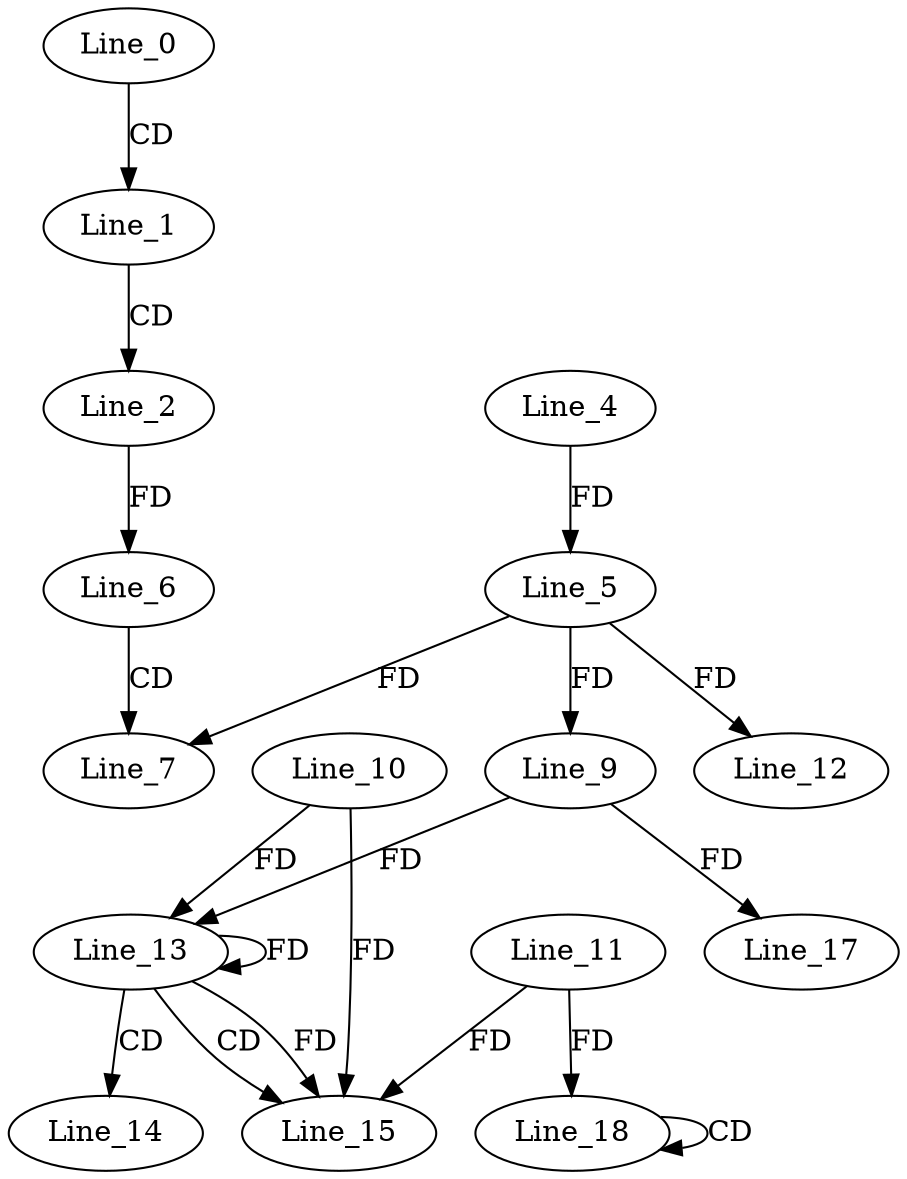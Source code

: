 digraph G {
  Line_0;
  Line_1;
  Line_2;
  Line_4;
  Line_5;
  Line_6;
  Line_7;
  Line_5;
  Line_9;
  Line_12;
  Line_13;
  Line_10;
  Line_13;
  Line_9;
  Line_13;
  Line_14;
  Line_15;
  Line_11;
  Line_17;
  Line_18;
  Line_18;
  Line_0 -> Line_1 [ label="CD" ];
  Line_1 -> Line_2 [ label="CD" ];
  Line_4 -> Line_5 [ label="FD" ];
  Line_2 -> Line_6 [ label="FD" ];
  Line_6 -> Line_7 [ label="CD" ];
  Line_5 -> Line_7 [ label="FD" ];
  Line_5 -> Line_9 [ label="FD" ];
  Line_5 -> Line_12 [ label="FD" ];
  Line_13 -> Line_13 [ label="FD" ];
  Line_10 -> Line_13 [ label="FD" ];
  Line_9 -> Line_13 [ label="FD" ];
  Line_13 -> Line_14 [ label="CD" ];
  Line_13 -> Line_15 [ label="CD" ];
  Line_11 -> Line_15 [ label="FD" ];
  Line_13 -> Line_15 [ label="FD" ];
  Line_10 -> Line_15 [ label="FD" ];
  Line_9 -> Line_17 [ label="FD" ];
  Line_18 -> Line_18 [ label="CD" ];
  Line_11 -> Line_18 [ label="FD" ];
}
